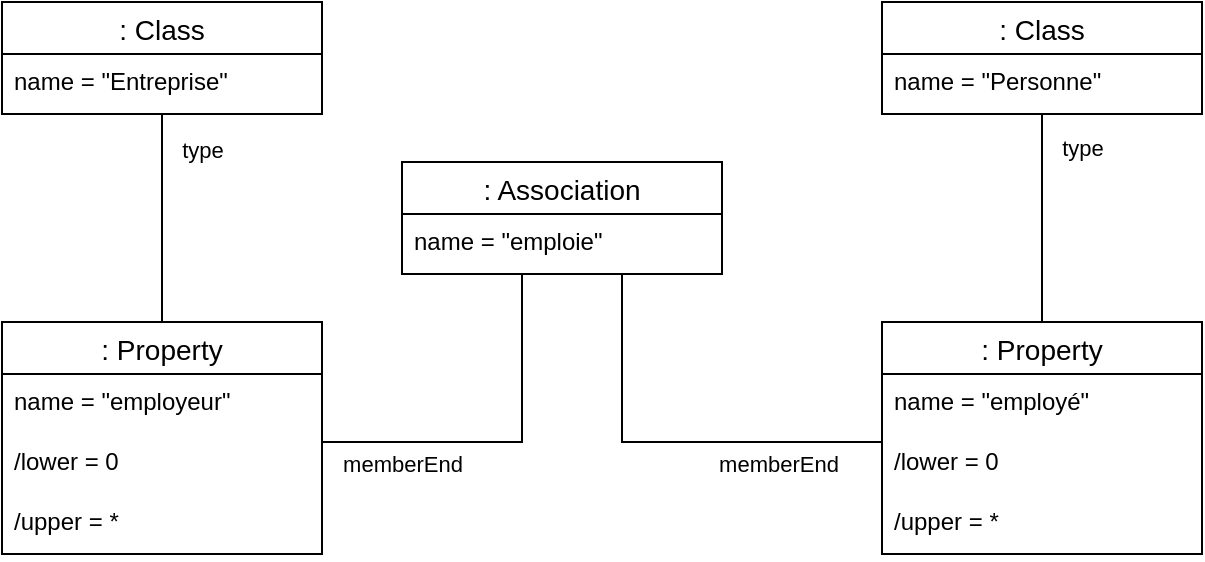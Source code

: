 <mxfile version="15.7.3" type="device"><diagram id="6nRJhwKvVVhisdfX0g_z" name="Page-1"><mxGraphModel dx="1422" dy="808" grid="1" gridSize="10" guides="1" tooltips="1" connect="1" arrows="1" fold="1" page="1" pageScale="1" pageWidth="827" pageHeight="1169" math="0" shadow="0"><root><mxCell id="0"/><mxCell id="1" parent="0"/><mxCell id="DedV9LzDGuvUw-IfIgwM-3" style="edgeStyle=orthogonalEdgeStyle;rounded=0;orthogonalLoop=1;jettySize=auto;html=1;endArrow=none;endFill=0;" parent="1" source="YUJojHEYXuQU-NZCw82A-1" target="YUJojHEYXuQU-NZCw82A-5" edge="1"><mxGeometry relative="1" as="geometry"><Array as="points"><mxPoint x="300" y="260"/></Array></mxGeometry></mxCell><mxCell id="DedV9LzDGuvUw-IfIgwM-7" value="memberEnd" style="edgeLabel;html=1;align=center;verticalAlign=middle;resizable=0;points=[];" parent="DedV9LzDGuvUw-IfIgwM-3" vertex="1" connectable="0"><mxGeometry x="0.772" y="1" relative="1" as="geometry"><mxPoint x="19" y="10" as="offset"/></mxGeometry></mxCell><mxCell id="DedV9LzDGuvUw-IfIgwM-4" style="edgeStyle=orthogonalEdgeStyle;rounded=0;orthogonalLoop=1;jettySize=auto;html=1;endArrow=none;endFill=0;" parent="1" source="YUJojHEYXuQU-NZCw82A-1" target="YUJojHEYXuQU-NZCw82A-19" edge="1"><mxGeometry relative="1" as="geometry"><Array as="points"><mxPoint x="350" y="260"/></Array></mxGeometry></mxCell><mxCell id="DedV9LzDGuvUw-IfIgwM-8" value="memberEnd" style="edgeLabel;html=1;align=center;verticalAlign=middle;resizable=0;points=[];" parent="DedV9LzDGuvUw-IfIgwM-4" vertex="1" connectable="0"><mxGeometry x="0.512" y="-1" relative="1" as="geometry"><mxPoint y="10" as="offset"/></mxGeometry></mxCell><mxCell id="YUJojHEYXuQU-NZCw82A-1" value=": Association" style="swimlane;fontStyle=0;childLayout=stackLayout;horizontal=1;startSize=26;horizontalStack=0;resizeParent=1;resizeParentMax=0;resizeLast=0;collapsible=1;marginBottom=0;align=center;fontSize=14;" parent="1" vertex="1"><mxGeometry x="240" y="120" width="160" height="56" as="geometry"/></mxCell><mxCell id="YUJojHEYXuQU-NZCw82A-2" value="name = &quot;emploie&quot;" style="text;strokeColor=none;fillColor=none;spacingLeft=4;spacingRight=4;overflow=hidden;rotatable=0;points=[[0,0.5],[1,0.5]];portConstraint=eastwest;fontSize=12;" parent="YUJojHEYXuQU-NZCw82A-1" vertex="1"><mxGeometry y="26" width="160" height="30" as="geometry"/></mxCell><mxCell id="YUJojHEYXuQU-NZCw82A-5" value=": Property" style="swimlane;fontStyle=0;childLayout=stackLayout;horizontal=1;startSize=26;horizontalStack=0;resizeParent=1;resizeParentMax=0;resizeLast=0;collapsible=1;marginBottom=0;align=center;fontSize=14;" parent="1" vertex="1"><mxGeometry x="40" y="200" width="160" height="116" as="geometry"/></mxCell><mxCell id="YUJojHEYXuQU-NZCw82A-6" value="name = &quot;employeur&quot;" style="text;strokeColor=none;fillColor=none;spacingLeft=4;spacingRight=4;overflow=hidden;rotatable=0;points=[[0,0.5],[1,0.5]];portConstraint=eastwest;fontSize=12;" parent="YUJojHEYXuQU-NZCw82A-5" vertex="1"><mxGeometry y="26" width="160" height="30" as="geometry"/></mxCell><mxCell id="YUJojHEYXuQU-NZCw82A-7" value="/lower = 0" style="text;strokeColor=none;fillColor=none;spacingLeft=4;spacingRight=4;overflow=hidden;rotatable=0;points=[[0,0.5],[1,0.5]];portConstraint=eastwest;fontSize=12;" parent="YUJojHEYXuQU-NZCw82A-5" vertex="1"><mxGeometry y="56" width="160" height="30" as="geometry"/></mxCell><mxCell id="YUJojHEYXuQU-NZCw82A-8" value="/upper = *" style="text;strokeColor=none;fillColor=none;spacingLeft=4;spacingRight=4;overflow=hidden;rotatable=0;points=[[0,0.5],[1,0.5]];portConstraint=eastwest;fontSize=12;" parent="YUJojHEYXuQU-NZCw82A-5" vertex="1"><mxGeometry y="86" width="160" height="30" as="geometry"/></mxCell><mxCell id="DedV9LzDGuvUw-IfIgwM-1" style="edgeStyle=orthogonalEdgeStyle;rounded=0;orthogonalLoop=1;jettySize=auto;html=1;endArrow=none;endFill=0;" parent="1" source="YUJojHEYXuQU-NZCw82A-11" target="YUJojHEYXuQU-NZCw82A-5" edge="1"><mxGeometry relative="1" as="geometry"><Array as="points"><mxPoint x="120" y="110"/><mxPoint x="120" y="110"/></Array></mxGeometry></mxCell><mxCell id="DedV9LzDGuvUw-IfIgwM-5" value="type" style="edgeLabel;html=1;align=center;verticalAlign=middle;resizable=0;points=[];" parent="DedV9LzDGuvUw-IfIgwM-1" vertex="1" connectable="0"><mxGeometry x="-0.658" relative="1" as="geometry"><mxPoint x="20" as="offset"/></mxGeometry></mxCell><mxCell id="YUJojHEYXuQU-NZCw82A-11" value=": Class" style="swimlane;fontStyle=0;childLayout=stackLayout;horizontal=1;startSize=26;horizontalStack=0;resizeParent=1;resizeParentMax=0;resizeLast=0;collapsible=1;marginBottom=0;align=center;fontSize=14;" parent="1" vertex="1"><mxGeometry x="40" y="40" width="160" height="56" as="geometry"/></mxCell><mxCell id="YUJojHEYXuQU-NZCw82A-12" value="name = &quot;Entreprise&quot;" style="text;strokeColor=none;fillColor=none;spacingLeft=4;spacingRight=4;overflow=hidden;rotatable=0;points=[[0,0.5],[1,0.5]];portConstraint=eastwest;fontSize=12;" parent="YUJojHEYXuQU-NZCw82A-11" vertex="1"><mxGeometry y="26" width="160" height="30" as="geometry"/></mxCell><mxCell id="DedV9LzDGuvUw-IfIgwM-2" style="edgeStyle=orthogonalEdgeStyle;rounded=0;orthogonalLoop=1;jettySize=auto;html=1;endArrow=none;endFill=0;" parent="1" source="YUJojHEYXuQU-NZCw82A-15" target="YUJojHEYXuQU-NZCw82A-19" edge="1"><mxGeometry relative="1" as="geometry"/></mxCell><mxCell id="DedV9LzDGuvUw-IfIgwM-6" value="type" style="edgeLabel;html=1;align=center;verticalAlign=middle;resizable=0;points=[];" parent="DedV9LzDGuvUw-IfIgwM-2" vertex="1" connectable="0"><mxGeometry x="-0.673" relative="1" as="geometry"><mxPoint x="20" as="offset"/></mxGeometry></mxCell><mxCell id="YUJojHEYXuQU-NZCw82A-15" value=": Class" style="swimlane;fontStyle=0;childLayout=stackLayout;horizontal=1;startSize=26;horizontalStack=0;resizeParent=1;resizeParentMax=0;resizeLast=0;collapsible=1;marginBottom=0;align=center;fontSize=14;" parent="1" vertex="1"><mxGeometry x="480" y="40" width="160" height="56" as="geometry"/></mxCell><mxCell id="YUJojHEYXuQU-NZCw82A-16" value="name = &quot;Personne&quot;" style="text;strokeColor=none;fillColor=none;spacingLeft=4;spacingRight=4;overflow=hidden;rotatable=0;points=[[0,0.5],[1,0.5]];portConstraint=eastwest;fontSize=12;" parent="YUJojHEYXuQU-NZCw82A-15" vertex="1"><mxGeometry y="26" width="160" height="30" as="geometry"/></mxCell><mxCell id="YUJojHEYXuQU-NZCw82A-19" value=": Property" style="swimlane;fontStyle=0;childLayout=stackLayout;horizontal=1;startSize=26;horizontalStack=0;resizeParent=1;resizeParentMax=0;resizeLast=0;collapsible=1;marginBottom=0;align=center;fontSize=14;" parent="1" vertex="1"><mxGeometry x="480" y="200" width="160" height="116" as="geometry"/></mxCell><mxCell id="YUJojHEYXuQU-NZCw82A-20" value="name = &quot;employé&quot;" style="text;strokeColor=none;fillColor=none;spacingLeft=4;spacingRight=4;overflow=hidden;rotatable=0;points=[[0,0.5],[1,0.5]];portConstraint=eastwest;fontSize=12;" parent="YUJojHEYXuQU-NZCw82A-19" vertex="1"><mxGeometry y="26" width="160" height="30" as="geometry"/></mxCell><mxCell id="YUJojHEYXuQU-NZCw82A-23" value="/lower = 0" style="text;strokeColor=none;fillColor=none;spacingLeft=4;spacingRight=4;overflow=hidden;rotatable=0;points=[[0,0.5],[1,0.5]];portConstraint=eastwest;fontSize=12;" parent="YUJojHEYXuQU-NZCw82A-19" vertex="1"><mxGeometry y="56" width="160" height="30" as="geometry"/></mxCell><mxCell id="YUJojHEYXuQU-NZCw82A-24" value="/upper = *" style="text;strokeColor=none;fillColor=none;spacingLeft=4;spacingRight=4;overflow=hidden;rotatable=0;points=[[0,0.5],[1,0.5]];portConstraint=eastwest;fontSize=12;" parent="YUJojHEYXuQU-NZCw82A-19" vertex="1"><mxGeometry y="86" width="160" height="30" as="geometry"/></mxCell></root></mxGraphModel></diagram></mxfile>